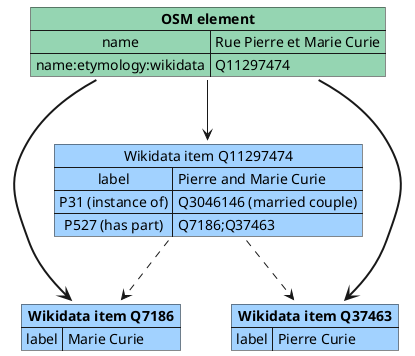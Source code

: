 @startuml part_of

map "**Wikidata item Q7186**" as wikia #a2d2ff {
  label => Marie Curie
}
map "**Wikidata item Q37463**" as wikib #a2d2ff {
  label => Pierre Curie
}
map "Wikidata item Q11297474" as wikic #a2d2ff {
  label => Pierre and Marie Curie
  P31 (instance of) => Q3046146 (married couple)
  P527 (has part) => Q7186;Q37463
}

map "**OSM element**" as osmg #95d5b2 {
  name => Rue Pierre et Marie Curie
  name:etymology:wikidata => Q11297474
}

osmg -[bold]-> wikia
osmg -[bold]-> wikib
osmg --> wikic

wikic ..> wikia
wikic ..> wikib

@enduml